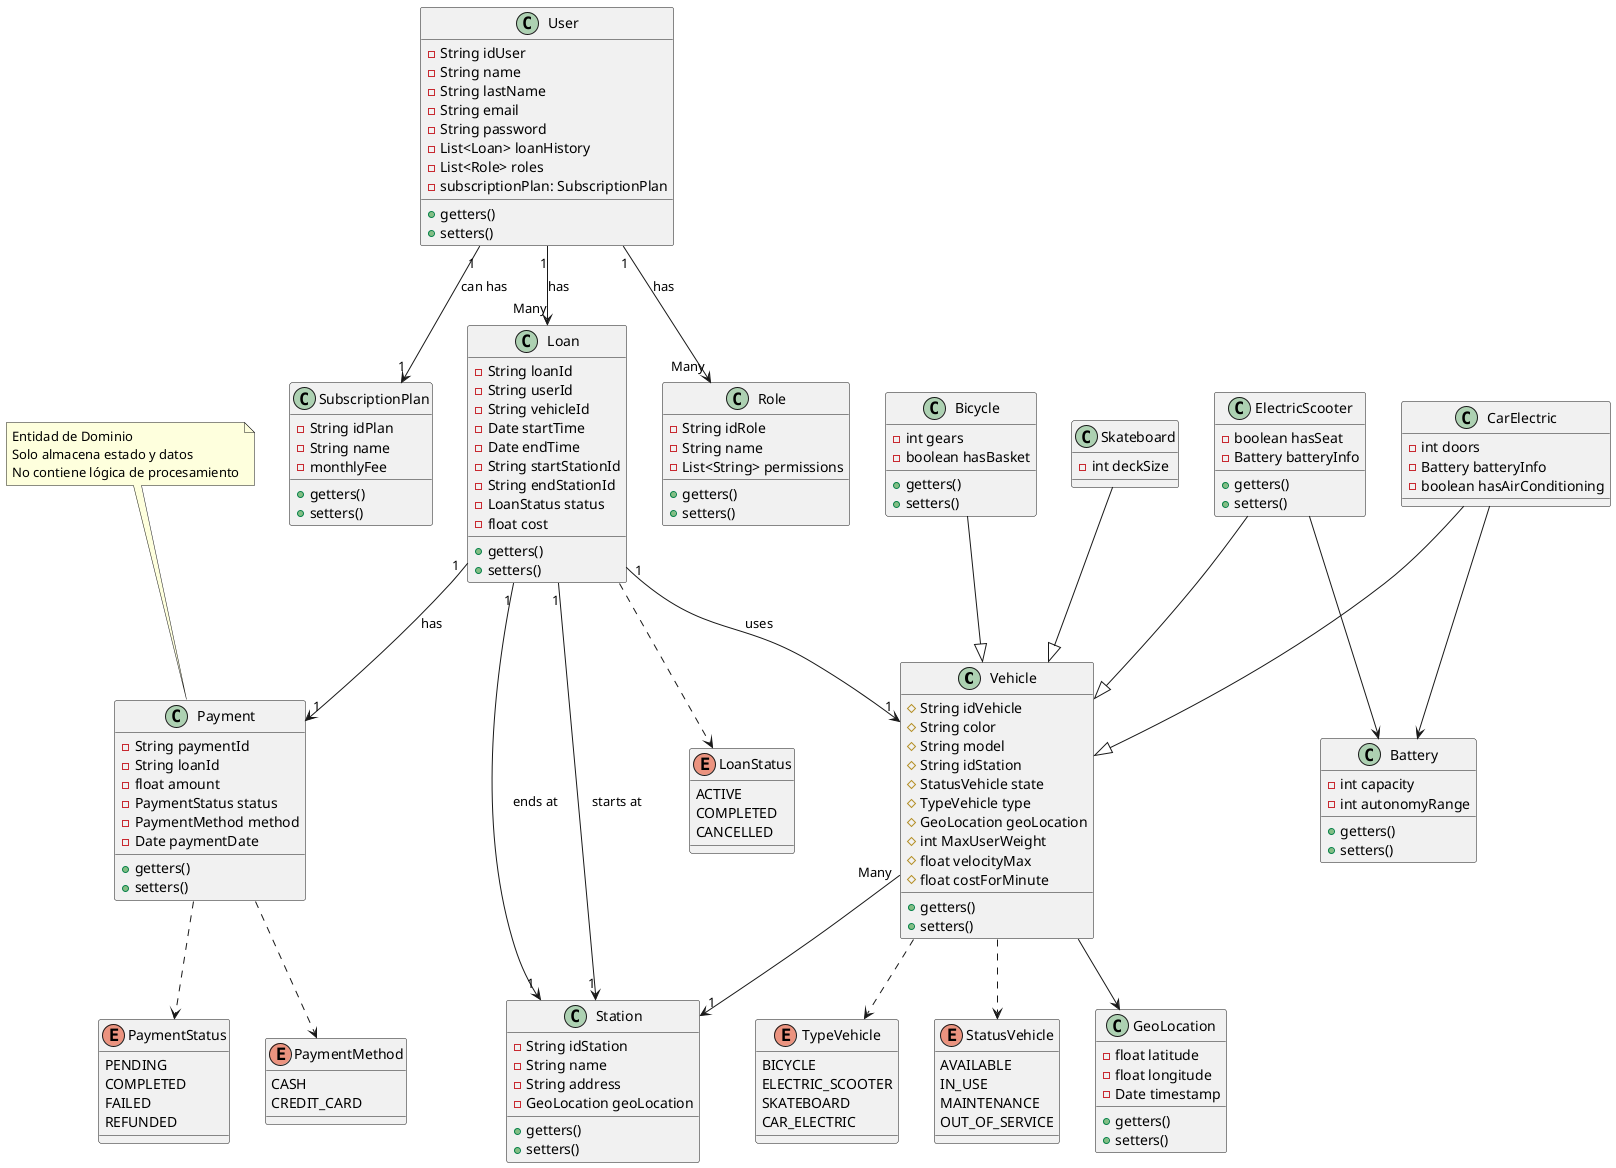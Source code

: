 @startuml EcoMove
' Vehicle and relations
class Vehicle{
    # String idVehicle
    # String color
    # String model
    # String idStation
    # StatusVehicle state
    # TypeVehicle type
    # GeoLocation geoLocation
    # int MaxUserWeight
    # float velocityMax
    # float costForMinute
    + getters()
    + setters()
}

enum TypeVehicle{
    BICYCLE 
    ELECTRIC_SCOOTER 
    SKATEBOARD 
    CAR_ELECTRIC
}
enum StatusVehicle {
    AVAILABLE
    IN_USE
    MAINTENANCE
    OUT_OF_SERVICE
}

class GeoLocation{
    - float latitude
    - float longitude
    - Date timestamp
    + getters()
    + setters()
}

class Station{
    - String idStation
    - String name
    - String address      
    - GeoLocation geoLocation
    + getters()
    + setters()
}

class Battery {
    - int capacity
    - int autonomyRange
    + getters()
    + setters()
}

Vehicle "Many" --> "1" Station 
Vehicle ..> StatusVehicle
Vehicle ..> TypeVehicle
Vehicle --> GeoLocation

' Bicycle 
class Bicycle {
    - int gears
    - boolean hasBasket
    + getters()
    + setters()
}

Bicycle --|> Vehicle


class ElectricScooter {
    - boolean hasSeat
    - Battery batteryInfo
    + getters()
    + setters()
}

ElectricScooter --|> Vehicle
ElectricScooter --> Battery

class Skateboard {
    - int deckSize 

}

Skateboard --|> Vehicle

class CarElectric {
    - int doors
    - Battery batteryInfo
    - boolean hasAirConditioning
}

CarElectric --> Battery
CarElectric --|> Vehicle

' part User
class User{
    - String idUser
    - String name
    - String lastName
    - String email
    - String password
    - List<Loan> loanHistory
    - List<Role> roles
    - subscriptionPlan: SubscriptionPlan 
    + getters()
    + setters()
}


class SubscriptionPlan{
    - String idPlan
    - String name
    - monthlyFee
    + getters()
    + setters()
}


User "1" --> "Many" Loan : has
User "1" --> "Many" Role : has
User "1" --> "1" SubscriptionPlan : can has
 
class Role{
    - String idRole
    - String name
    - List<String> permissions 
    + getters()
    + setters()
}

' part Loan
class Loan {
    - String loanId
    - String userId
    - String vehicleId
    - Date startTime
    - Date endTime
    - String startStationId
    - String endStationId
    - LoanStatus status
    - float cost
    + getters()
    + setters()
}

enum LoanStatus {
    ACTIVE
    COMPLETED
    CANCELLED
}

Loan ..> LoanStatus
Loan "1" --> "1" Vehicle : uses
Loan "1" --> "1" Station : starts at
Loan "1" --> "1" Station : ends at
Loan "1" --> "1" Payment: has

' Part pay
class Payment{
    - String paymentId
    - String loanId
    - float amount
    - PaymentStatus status
    - PaymentMethod method
    - Date paymentDate
    + getters()
    + setters()
}

enum PaymentStatus {
    PENDING
    COMPLETED
    FAILED
    REFUNDED
}

enum PaymentMethod {
    CASH
    CREDIT_CARD
}



' class PaymentProcessorFactory{
'     - Map<String, IPaymentProcessor> methods
'     + createPayMethod(method: PaymentMethod): IPaymentProcessor
' }

' interface IPaymentProcessor{
'     + doPay(payment: Payment): PaymentStatus
'     + updatePay(payment: Payment): PaymentStatus
' }
' class CashPaymentProcessor{

' }
' class CreditCardPaymentProcessor{

' }

Payment ..> PaymentStatus
Payment ..> PaymentMethod

note top of Payment
  Entidad de Dominio
  Solo almacena estado y datos
  No contiene lógica de procesamiento
end note

' CashPaymentProcessor ..|> IPaymentProcessor
' CreditCardPaymentProcessor ..|> IPaymentProcessor
' PaymentProcessorFactory --> IPaymentProcessor
' PaymentProcessorFactory ..> PaymentMethod : use

' note right of IPaymentProcessor
'   Capa de Servicio/Aplicación
'   No es parte del dominio
'   Se comunicará con Payment a través de DTOs
' end note

@enduml
